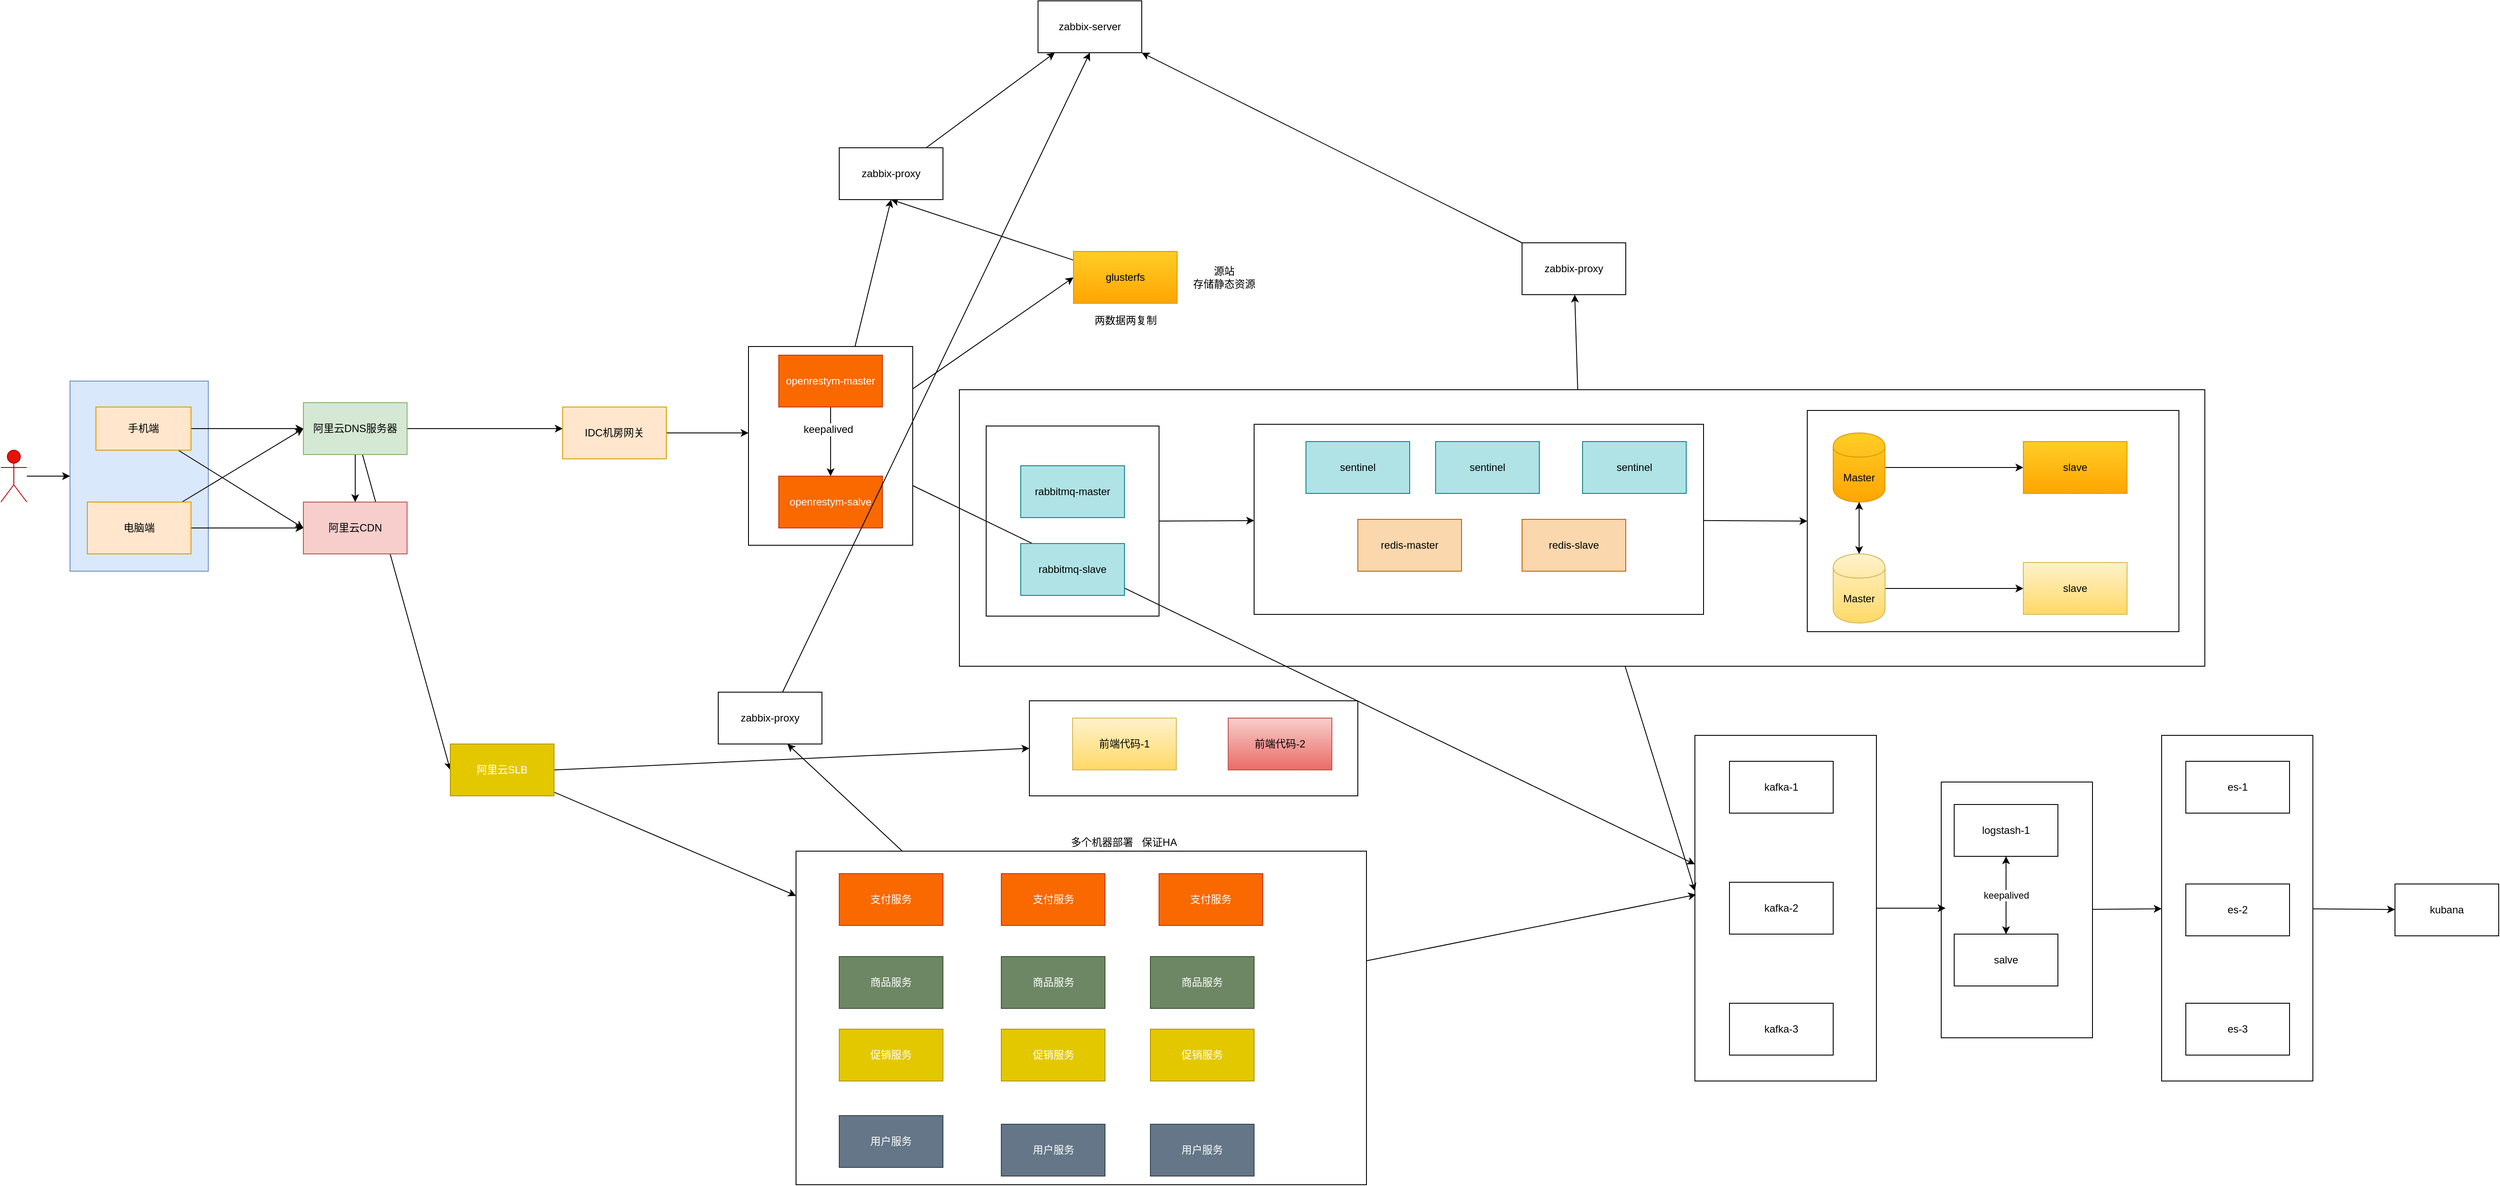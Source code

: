 <mxfile version="12.5.1" type="device"><diagram id="na8Ds6wNMGSctOOQPWCK" name="Page-1"><mxGraphModel dx="1108" dy="1490" grid="1" gridSize="10" guides="1" tooltips="1" connect="1" arrows="1" fold="1" page="1" pageScale="1" pageWidth="850" pageHeight="1100" math="0" shadow="0"><root><mxCell id="0"/><mxCell id="1" parent="0"/><mxCell id="6pcNHTKhZ_2o_TPxcqCO-252" value="" style="edgeStyle=none;rounded=0;orthogonalLoop=1;jettySize=auto;html=1;" parent="1" source="6pcNHTKhZ_2o_TPxcqCO-249" target="6pcNHTKhZ_2o_TPxcqCO-251" edge="1"><mxGeometry relative="1" as="geometry"/></mxCell><mxCell id="6pcNHTKhZ_2o_TPxcqCO-249" value="" style="rounded=0;whiteSpace=wrap;html=1;" parent="1" vertex="1"><mxGeometry x="2285" y="634" width="175" height="296" as="geometry"/></mxCell><mxCell id="6pcNHTKhZ_2o_TPxcqCO-257" style="edgeStyle=none;rounded=0;orthogonalLoop=1;jettySize=auto;html=1;" parent="1" source="6pcNHTKhZ_2o_TPxcqCO-251" target="6pcNHTKhZ_2o_TPxcqCO-256" edge="1"><mxGeometry relative="1" as="geometry"/></mxCell><mxCell id="6pcNHTKhZ_2o_TPxcqCO-251" value="" style="rounded=0;whiteSpace=wrap;html=1;" parent="1" vertex="1"><mxGeometry x="2540" y="580" width="175" height="400" as="geometry"/></mxCell><mxCell id="6pcNHTKhZ_2o_TPxcqCO-243" value="" style="edgeStyle=none;rounded=0;orthogonalLoop=1;jettySize=auto;html=1;" parent="1" source="6pcNHTKhZ_2o_TPxcqCO-238" edge="1"><mxGeometry relative="1" as="geometry"><mxPoint x="2290" y="780" as="targetPoint"/></mxGeometry></mxCell><mxCell id="6pcNHTKhZ_2o_TPxcqCO-238" value="" style="rounded=0;whiteSpace=wrap;html=1;" parent="1" vertex="1"><mxGeometry x="2000" y="580" width="210" height="400" as="geometry"/></mxCell><mxCell id="6pcNHTKhZ_2o_TPxcqCO-225" style="edgeStyle=none;rounded=0;orthogonalLoop=1;jettySize=auto;html=1;" parent="1" source="6pcNHTKhZ_2o_TPxcqCO-223" target="6pcNHTKhZ_2o_TPxcqCO-224" edge="1"><mxGeometry relative="1" as="geometry"/></mxCell><mxCell id="6pcNHTKhZ_2o_TPxcqCO-240" style="edgeStyle=none;rounded=0;orthogonalLoop=1;jettySize=auto;html=1;" parent="1" source="6pcNHTKhZ_2o_TPxcqCO-223" edge="1"><mxGeometry relative="1" as="geometry"><mxPoint x="2000" y="760" as="targetPoint"/></mxGeometry></mxCell><mxCell id="6pcNHTKhZ_2o_TPxcqCO-223" value="" style="rounded=0;whiteSpace=wrap;html=1;" parent="1" vertex="1"><mxGeometry x="1149" y="180" width="1441" height="320" as="geometry"/></mxCell><mxCell id="6pcNHTKhZ_2o_TPxcqCO-207" value="" style="rounded=0;whiteSpace=wrap;html=1;" parent="1" vertex="1"><mxGeometry x="2130" y="204" width="430" height="256" as="geometry"/></mxCell><mxCell id="6pcNHTKhZ_2o_TPxcqCO-173" value="" style="rounded=0;whiteSpace=wrap;html=1;fillColor=#dae8fc;strokeColor=#6c8ebf;" parent="1" vertex="1"><mxGeometry x="120" y="170" width="160" height="220" as="geometry"/></mxCell><mxCell id="6pcNHTKhZ_2o_TPxcqCO-220" style="edgeStyle=none;rounded=0;orthogonalLoop=1;jettySize=auto;html=1;exitX=1;exitY=0.5;exitDx=0;exitDy=0;" parent="1" source="6pcNHTKhZ_2o_TPxcqCO-159" target="6pcNHTKhZ_2o_TPxcqCO-212" edge="1"><mxGeometry relative="1" as="geometry"/></mxCell><mxCell id="6pcNHTKhZ_2o_TPxcqCO-159" value="" style="rounded=0;whiteSpace=wrap;html=1;" parent="1" vertex="1"><mxGeometry x="1180" y="222" width="200" height="220" as="geometry"/></mxCell><mxCell id="6pcNHTKhZ_2o_TPxcqCO-231" style="edgeStyle=none;rounded=0;orthogonalLoop=1;jettySize=auto;html=1;" parent="1" source="6pcNHTKhZ_2o_TPxcqCO-141" edge="1"><mxGeometry relative="1" as="geometry"><mxPoint x="950" y="590" as="targetPoint"/></mxGeometry></mxCell><mxCell id="6pcNHTKhZ_2o_TPxcqCO-239" style="edgeStyle=none;rounded=0;orthogonalLoop=1;jettySize=auto;html=1;entryX=0.006;entryY=0.461;entryDx=0;entryDy=0;entryPerimeter=0;" parent="1" source="6pcNHTKhZ_2o_TPxcqCO-141" target="6pcNHTKhZ_2o_TPxcqCO-238" edge="1"><mxGeometry relative="1" as="geometry"/></mxCell><mxCell id="6pcNHTKhZ_2o_TPxcqCO-141" value="" style="rounded=0;whiteSpace=wrap;html=1;" parent="1" vertex="1"><mxGeometry x="960" y="714" width="660" height="386" as="geometry"/></mxCell><mxCell id="6pcNHTKhZ_2o_TPxcqCO-135" value="" style="rounded=0;whiteSpace=wrap;html=1;" parent="1" vertex="1"><mxGeometry x="1230" y="540" width="380" height="110" as="geometry"/></mxCell><mxCell id="6pcNHTKhZ_2o_TPxcqCO-145" style="edgeStyle=none;rounded=0;orthogonalLoop=1;jettySize=auto;html=1;entryX=0;entryY=0.5;entryDx=0;entryDy=0;exitX=1;exitY=0.5;exitDx=0;exitDy=0;" parent="1" source="6pcNHTKhZ_2o_TPxcqCO-143" target="6pcNHTKhZ_2o_TPxcqCO-135" edge="1"><mxGeometry relative="1" as="geometry"/></mxCell><mxCell id="6pcNHTKhZ_2o_TPxcqCO-211" style="edgeStyle=none;rounded=0;orthogonalLoop=1;jettySize=auto;html=1;entryX=0;entryY=0.5;entryDx=0;entryDy=0;" parent="1" source="6pcNHTKhZ_2o_TPxcqCO-131" target="6pcNHTKhZ_2o_TPxcqCO-147" edge="1"><mxGeometry relative="1" as="geometry"/></mxCell><mxCell id="6pcNHTKhZ_2o_TPxcqCO-228" style="edgeStyle=none;rounded=0;orthogonalLoop=1;jettySize=auto;html=1;" parent="1" source="6pcNHTKhZ_2o_TPxcqCO-131" edge="1"><mxGeometry relative="1" as="geometry"><mxPoint x="1070" y="-40" as="targetPoint"/></mxGeometry></mxCell><mxCell id="6pcNHTKhZ_2o_TPxcqCO-241" style="edgeStyle=none;rounded=0;orthogonalLoop=1;jettySize=auto;html=1;" parent="1" source="6pcNHTKhZ_2o_TPxcqCO-131" target="6pcNHTKhZ_2o_TPxcqCO-238" edge="1"><mxGeometry relative="1" as="geometry"/></mxCell><mxCell id="6pcNHTKhZ_2o_TPxcqCO-131" value="" style="rounded=0;whiteSpace=wrap;html=1;" parent="1" vertex="1"><mxGeometry x="905" y="130" width="190" height="230" as="geometry"/></mxCell><mxCell id="6pcNHTKhZ_2o_TPxcqCO-113" value="" style="edgeStyle=none;rounded=0;orthogonalLoop=1;jettySize=auto;html=1;" parent="1" source="6pcNHTKhZ_2o_TPxcqCO-109" edge="1"><mxGeometry relative="1" as="geometry"><mxPoint x="120" y="280" as="targetPoint"/></mxGeometry></mxCell><mxCell id="6pcNHTKhZ_2o_TPxcqCO-109" value="Actor" style="shape=umlActor;verticalLabelPosition=bottom;labelBackgroundColor=#ffffff;verticalAlign=top;html=1;outlineConnect=0;fillColor=#e51400;strokeColor=#B20000;fontColor=#ffffff;" parent="1" vertex="1"><mxGeometry x="40" y="250" width="30" height="60" as="geometry"/></mxCell><mxCell id="6pcNHTKhZ_2o_TPxcqCO-118" style="edgeStyle=none;rounded=0;orthogonalLoop=1;jettySize=auto;html=1;entryX=0;entryY=0.5;entryDx=0;entryDy=0;" parent="1" source="6pcNHTKhZ_2o_TPxcqCO-114" target="6pcNHTKhZ_2o_TPxcqCO-117" edge="1"><mxGeometry relative="1" as="geometry"/></mxCell><mxCell id="6pcNHTKhZ_2o_TPxcqCO-121" style="edgeStyle=none;rounded=0;orthogonalLoop=1;jettySize=auto;html=1;entryX=0;entryY=0.5;entryDx=0;entryDy=0;" parent="1" source="6pcNHTKhZ_2o_TPxcqCO-114" target="6pcNHTKhZ_2o_TPxcqCO-120" edge="1"><mxGeometry relative="1" as="geometry"/></mxCell><mxCell id="6pcNHTKhZ_2o_TPxcqCO-114" value="手机端" style="rounded=0;whiteSpace=wrap;html=1;fillColor=#ffe6cc;strokeColor=#d79b00;" parent="1" vertex="1"><mxGeometry x="150" y="200" width="110" height="50" as="geometry"/></mxCell><mxCell id="6pcNHTKhZ_2o_TPxcqCO-119" style="edgeStyle=none;rounded=0;orthogonalLoop=1;jettySize=auto;html=1;entryX=0;entryY=0.5;entryDx=0;entryDy=0;" parent="1" source="6pcNHTKhZ_2o_TPxcqCO-115" target="6pcNHTKhZ_2o_TPxcqCO-117" edge="1"><mxGeometry relative="1" as="geometry"/></mxCell><mxCell id="6pcNHTKhZ_2o_TPxcqCO-122" style="edgeStyle=none;rounded=0;orthogonalLoop=1;jettySize=auto;html=1;entryX=0;entryY=0.5;entryDx=0;entryDy=0;" parent="1" source="6pcNHTKhZ_2o_TPxcqCO-115" target="6pcNHTKhZ_2o_TPxcqCO-120" edge="1"><mxGeometry relative="1" as="geometry"/></mxCell><mxCell id="6pcNHTKhZ_2o_TPxcqCO-115" value="电脑端" style="rounded=0;whiteSpace=wrap;html=1;fillColor=#ffe6cc;strokeColor=#d79b00;" parent="1" vertex="1"><mxGeometry x="140" y="310" width="120" height="60" as="geometry"/></mxCell><mxCell id="6pcNHTKhZ_2o_TPxcqCO-123" style="edgeStyle=none;rounded=0;orthogonalLoop=1;jettySize=auto;html=1;entryX=0.5;entryY=0;entryDx=0;entryDy=0;" parent="1" source="6pcNHTKhZ_2o_TPxcqCO-117" target="6pcNHTKhZ_2o_TPxcqCO-120" edge="1"><mxGeometry relative="1" as="geometry"/></mxCell><mxCell id="6pcNHTKhZ_2o_TPxcqCO-124" style="edgeStyle=none;rounded=0;orthogonalLoop=1;jettySize=auto;html=1;" parent="1" source="6pcNHTKhZ_2o_TPxcqCO-117" edge="1"><mxGeometry relative="1" as="geometry"><mxPoint x="690" y="225" as="targetPoint"/></mxGeometry></mxCell><mxCell id="6pcNHTKhZ_2o_TPxcqCO-210" style="edgeStyle=none;rounded=0;orthogonalLoop=1;jettySize=auto;html=1;entryX=0;entryY=0.5;entryDx=0;entryDy=0;" parent="1" source="6pcNHTKhZ_2o_TPxcqCO-117" target="6pcNHTKhZ_2o_TPxcqCO-143" edge="1"><mxGeometry relative="1" as="geometry"/></mxCell><mxCell id="6pcNHTKhZ_2o_TPxcqCO-117" value="阿里云DNS服务器" style="rounded=0;whiteSpace=wrap;html=1;fillColor=#d5e8d4;strokeColor=#82b366;" parent="1" vertex="1"><mxGeometry x="390" y="195" width="120" height="60" as="geometry"/></mxCell><mxCell id="6pcNHTKhZ_2o_TPxcqCO-120" value="阿里云CDN" style="rounded=0;whiteSpace=wrap;html=1;fillColor=#f8cecc;strokeColor=#b85450;" parent="1" vertex="1"><mxGeometry x="390" y="310" width="120" height="60" as="geometry"/></mxCell><mxCell id="6pcNHTKhZ_2o_TPxcqCO-132" style="edgeStyle=none;rounded=0;orthogonalLoop=1;jettySize=auto;html=1;entryX=0;entryY=0.435;entryDx=0;entryDy=0;entryPerimeter=0;" parent="1" source="6pcNHTKhZ_2o_TPxcqCO-125" target="6pcNHTKhZ_2o_TPxcqCO-131" edge="1"><mxGeometry relative="1" as="geometry"/></mxCell><mxCell id="6pcNHTKhZ_2o_TPxcqCO-125" value="IDC机房网关" style="rounded=0;whiteSpace=wrap;html=1;fillColor=#ffe6cc;strokeColor=#d79b00;" parent="1" vertex="1"><mxGeometry x="690" y="200" width="120" height="60" as="geometry"/></mxCell><mxCell id="6pcNHTKhZ_2o_TPxcqCO-129" value="" style="edgeStyle=none;rounded=0;orthogonalLoop=1;jettySize=auto;html=1;" parent="1" source="6pcNHTKhZ_2o_TPxcqCO-126" target="6pcNHTKhZ_2o_TPxcqCO-128" edge="1"><mxGeometry relative="1" as="geometry"/></mxCell><mxCell id="6pcNHTKhZ_2o_TPxcqCO-130" value="keepalived" style="text;html=1;align=center;verticalAlign=middle;resizable=0;points=[];;labelBackgroundColor=#ffffff;" parent="6pcNHTKhZ_2o_TPxcqCO-129" vertex="1" connectable="0"><mxGeometry x="-0.35" y="-3" relative="1" as="geometry"><mxPoint as="offset"/></mxGeometry></mxCell><mxCell id="6pcNHTKhZ_2o_TPxcqCO-126" value="openrestym-master" style="rounded=0;whiteSpace=wrap;html=1;fillColor=#fa6800;strokeColor=#C73500;fontColor=#ffffff;" parent="1" vertex="1"><mxGeometry x="940" y="140" width="120" height="60" as="geometry"/></mxCell><mxCell id="6pcNHTKhZ_2o_TPxcqCO-128" value="openrestym-salve" style="rounded=0;whiteSpace=wrap;html=1;fillColor=#fa6800;strokeColor=#C73500;fontColor=#ffffff;" parent="1" vertex="1"><mxGeometry x="940" y="280" width="120" height="60" as="geometry"/></mxCell><mxCell id="6pcNHTKhZ_2o_TPxcqCO-133" value="前端代码-1" style="rounded=0;whiteSpace=wrap;html=1;gradientColor=#ffd966;fillColor=#fff2cc;strokeColor=#d6b656;" parent="1" vertex="1"><mxGeometry x="1280" y="560" width="120" height="60" as="geometry"/></mxCell><mxCell id="6pcNHTKhZ_2o_TPxcqCO-134" value="前端代码-2&lt;br&gt;" style="rounded=0;whiteSpace=wrap;html=1;gradientColor=#ea6b66;fillColor=#f8cecc;strokeColor=#b85450;" parent="1" vertex="1"><mxGeometry x="1460" y="560" width="120" height="60" as="geometry"/></mxCell><mxCell id="6pcNHTKhZ_2o_TPxcqCO-136" value="支付服务" style="rounded=0;whiteSpace=wrap;html=1;fillColor=#fa6800;strokeColor=#C73500;fontColor=#ffffff;" parent="1" vertex="1"><mxGeometry x="1010" y="740" width="120" height="60" as="geometry"/></mxCell><mxCell id="6pcNHTKhZ_2o_TPxcqCO-137" value="用户服务" style="rounded=0;whiteSpace=wrap;html=1;fillColor=#647687;strokeColor=#314354;fontColor=#ffffff;" parent="1" vertex="1"><mxGeometry x="1010" y="1020" width="120" height="60" as="geometry"/></mxCell><mxCell id="6pcNHTKhZ_2o_TPxcqCO-138" value="商品服务" style="rounded=0;whiteSpace=wrap;html=1;fillColor=#6d8764;strokeColor=#3A5431;fontColor=#ffffff;" parent="1" vertex="1"><mxGeometry x="1010" y="836" width="120" height="60" as="geometry"/></mxCell><mxCell id="6pcNHTKhZ_2o_TPxcqCO-139" value="促销服务" style="rounded=0;whiteSpace=wrap;html=1;fillColor=#e3c800;strokeColor=#B09500;fontColor=#ffffff;" parent="1" vertex="1"><mxGeometry x="1010" y="920" width="120" height="60" as="geometry"/></mxCell><mxCell id="6pcNHTKhZ_2o_TPxcqCO-144" style="edgeStyle=none;rounded=0;orthogonalLoop=1;jettySize=auto;html=1;" parent="1" source="6pcNHTKhZ_2o_TPxcqCO-143" target="6pcNHTKhZ_2o_TPxcqCO-141" edge="1"><mxGeometry relative="1" as="geometry"/></mxCell><mxCell id="6pcNHTKhZ_2o_TPxcqCO-143" value="阿里云SLB" style="rounded=0;whiteSpace=wrap;html=1;fillColor=#e3c800;strokeColor=#B09500;fontColor=#ffffff;" parent="1" vertex="1"><mxGeometry x="560" y="590" width="120" height="60" as="geometry"/></mxCell><mxCell id="6pcNHTKhZ_2o_TPxcqCO-234" style="edgeStyle=none;rounded=0;orthogonalLoop=1;jettySize=auto;html=1;entryX=0.5;entryY=1;entryDx=0;entryDy=0;" parent="1" source="6pcNHTKhZ_2o_TPxcqCO-147" target="6pcNHTKhZ_2o_TPxcqCO-229" edge="1"><mxGeometry relative="1" as="geometry"/></mxCell><mxCell id="6pcNHTKhZ_2o_TPxcqCO-147" value="glusterfs" style="rounded=0;whiteSpace=wrap;html=1;gradientColor=#ffa500;fillColor=#ffcd28;strokeColor=#d79b00;" parent="1" vertex="1"><mxGeometry x="1281" y="20" width="120" height="60" as="geometry"/></mxCell><mxCell id="6pcNHTKhZ_2o_TPxcqCO-151" value="源站&lt;br&gt;存储静态资源&lt;br&gt;" style="text;html=1;align=center;verticalAlign=middle;resizable=0;points=[];;autosize=1;" parent="1" vertex="1"><mxGeometry x="1410" y="35" width="90" height="30" as="geometry"/></mxCell><mxCell id="6pcNHTKhZ_2o_TPxcqCO-161" value="rabbitmq-master" style="rounded=0;whiteSpace=wrap;html=1;fillColor=#b0e3e6;strokeColor=#0e8088;" parent="1" vertex="1"><mxGeometry x="1220" y="268" width="120" height="60" as="geometry"/></mxCell><mxCell id="6pcNHTKhZ_2o_TPxcqCO-162" value="rabbitmq-slave" style="rounded=0;whiteSpace=wrap;html=1;fillColor=#b0e3e6;strokeColor=#0e8088;" parent="1" vertex="1"><mxGeometry x="1220" y="358" width="120" height="60" as="geometry"/></mxCell><mxCell id="6pcNHTKhZ_2o_TPxcqCO-172" value="多个机器部署&amp;nbsp; &amp;nbsp;保证HA&lt;br&gt;" style="text;html=1;align=center;verticalAlign=middle;resizable=0;points=[];;autosize=1;" parent="1" vertex="1"><mxGeometry x="1269" y="694" width="140" height="20" as="geometry"/></mxCell><mxCell id="6pcNHTKhZ_2o_TPxcqCO-175" value="支付服务" style="rounded=0;whiteSpace=wrap;html=1;fillColor=#fa6800;strokeColor=#C73500;fontColor=#ffffff;" parent="1" vertex="1"><mxGeometry x="1197.5" y="740" width="120" height="60" as="geometry"/></mxCell><mxCell id="6pcNHTKhZ_2o_TPxcqCO-176" value="支付服务" style="rounded=0;whiteSpace=wrap;html=1;fillColor=#fa6800;strokeColor=#C73500;fontColor=#ffffff;" parent="1" vertex="1"><mxGeometry x="1380" y="740" width="120" height="60" as="geometry"/></mxCell><mxCell id="6pcNHTKhZ_2o_TPxcqCO-177" value="商品服务" style="rounded=0;whiteSpace=wrap;html=1;fillColor=#6d8764;strokeColor=#3A5431;fontColor=#ffffff;" parent="1" vertex="1"><mxGeometry x="1197.5" y="836" width="120" height="60" as="geometry"/></mxCell><mxCell id="6pcNHTKhZ_2o_TPxcqCO-178" value="商品服务" style="rounded=0;whiteSpace=wrap;html=1;fillColor=#6d8764;strokeColor=#3A5431;fontColor=#ffffff;" parent="1" vertex="1"><mxGeometry x="1370" y="836" width="120" height="60" as="geometry"/></mxCell><mxCell id="6pcNHTKhZ_2o_TPxcqCO-179" value="促销服务" style="rounded=0;whiteSpace=wrap;html=1;fillColor=#e3c800;strokeColor=#B09500;fontColor=#ffffff;" parent="1" vertex="1"><mxGeometry x="1197.5" y="920" width="120" height="60" as="geometry"/></mxCell><mxCell id="6pcNHTKhZ_2o_TPxcqCO-180" value="促销服务" style="rounded=0;whiteSpace=wrap;html=1;fillColor=#e3c800;strokeColor=#B09500;fontColor=#ffffff;" parent="1" vertex="1"><mxGeometry x="1370" y="920" width="120" height="60" as="geometry"/></mxCell><mxCell id="6pcNHTKhZ_2o_TPxcqCO-181" value="用户服务" style="rounded=0;whiteSpace=wrap;html=1;fillColor=#647687;strokeColor=#314354;fontColor=#ffffff;" parent="1" vertex="1"><mxGeometry x="1197.5" y="1030" width="120" height="60" as="geometry"/></mxCell><mxCell id="6pcNHTKhZ_2o_TPxcqCO-182" value="用户服务" style="rounded=0;whiteSpace=wrap;html=1;fillColor=#647687;strokeColor=#314354;fontColor=#ffffff;" parent="1" vertex="1"><mxGeometry x="1370" y="1030" width="120" height="60" as="geometry"/></mxCell><mxCell id="6pcNHTKhZ_2o_TPxcqCO-197" value="" style="edgeStyle=none;rounded=0;orthogonalLoop=1;jettySize=auto;html=1;" parent="1" source="6pcNHTKhZ_2o_TPxcqCO-190" target="6pcNHTKhZ_2o_TPxcqCO-192" edge="1"><mxGeometry relative="1" as="geometry"/></mxCell><mxCell id="6pcNHTKhZ_2o_TPxcqCO-204" style="edgeStyle=none;rounded=0;orthogonalLoop=1;jettySize=auto;html=1;entryX=0;entryY=0.5;entryDx=0;entryDy=0;" parent="1" source="6pcNHTKhZ_2o_TPxcqCO-190" target="6pcNHTKhZ_2o_TPxcqCO-201" edge="1"><mxGeometry relative="1" as="geometry"/></mxCell><mxCell id="6pcNHTKhZ_2o_TPxcqCO-190" value="Master" style="shape=cylinder;whiteSpace=wrap;html=1;boundedLbl=1;backgroundOutline=1;gradientColor=#ffa500;fillColor=#ffcd28;strokeColor=#d79b00;" parent="1" vertex="1"><mxGeometry x="2160" y="230" width="60" height="80" as="geometry"/></mxCell><mxCell id="6pcNHTKhZ_2o_TPxcqCO-201" value="slave" style="rounded=0;whiteSpace=wrap;html=1;gradientColor=#ffa500;fillColor=#ffcd28;strokeColor=#d79b00;" parent="1" vertex="1"><mxGeometry x="2380" y="240" width="120" height="60" as="geometry"/></mxCell><mxCell id="6pcNHTKhZ_2o_TPxcqCO-198" value="" style="edgeStyle=none;rounded=0;orthogonalLoop=1;jettySize=auto;html=1;" parent="1" source="6pcNHTKhZ_2o_TPxcqCO-192" target="6pcNHTKhZ_2o_TPxcqCO-190" edge="1"><mxGeometry relative="1" as="geometry"/></mxCell><mxCell id="6pcNHTKhZ_2o_TPxcqCO-206" style="edgeStyle=none;rounded=0;orthogonalLoop=1;jettySize=auto;html=1;entryX=0;entryY=0.5;entryDx=0;entryDy=0;" parent="1" source="6pcNHTKhZ_2o_TPxcqCO-192" target="6pcNHTKhZ_2o_TPxcqCO-199" edge="1"><mxGeometry relative="1" as="geometry"/></mxCell><mxCell id="6pcNHTKhZ_2o_TPxcqCO-192" value="Master" style="shape=cylinder;whiteSpace=wrap;html=1;boundedLbl=1;backgroundOutline=1;gradientColor=#ffd966;fillColor=#fff2cc;strokeColor=#d6b656;" parent="1" vertex="1"><mxGeometry x="2160" y="370" width="60" height="80" as="geometry"/></mxCell><mxCell id="6pcNHTKhZ_2o_TPxcqCO-199" value="slave" style="rounded=0;whiteSpace=wrap;html=1;gradientColor=#ffd966;fillColor=#fff2cc;strokeColor=#d6b656;" parent="1" vertex="1"><mxGeometry x="2380" y="380" width="120" height="60" as="geometry"/></mxCell><mxCell id="6pcNHTKhZ_2o_TPxcqCO-209" value="两数据两复制" style="text;html=1;align=center;verticalAlign=middle;resizable=0;points=[];;autosize=1;" parent="1" vertex="1"><mxGeometry x="1296" y="90" width="90" height="20" as="geometry"/></mxCell><mxCell id="6pcNHTKhZ_2o_TPxcqCO-221" style="edgeStyle=none;rounded=0;orthogonalLoop=1;jettySize=auto;html=1;entryX=0;entryY=0.5;entryDx=0;entryDy=0;" parent="1" source="6pcNHTKhZ_2o_TPxcqCO-212" target="6pcNHTKhZ_2o_TPxcqCO-207" edge="1"><mxGeometry relative="1" as="geometry"/></mxCell><mxCell id="6pcNHTKhZ_2o_TPxcqCO-212" value="" style="rounded=0;whiteSpace=wrap;html=1;" parent="1" vertex="1"><mxGeometry x="1490" y="220" width="520" height="220" as="geometry"/></mxCell><mxCell id="6pcNHTKhZ_2o_TPxcqCO-213" value="redis-master" style="rounded=0;whiteSpace=wrap;html=1;fillColor=#fad7ac;strokeColor=#b46504;" parent="1" vertex="1"><mxGeometry x="1610" y="330" width="120" height="60" as="geometry"/></mxCell><mxCell id="6pcNHTKhZ_2o_TPxcqCO-214" value="redis-slave" style="rounded=0;whiteSpace=wrap;html=1;fillColor=#fad7ac;strokeColor=#b46504;" parent="1" vertex="1"><mxGeometry x="1800" y="330" width="120" height="60" as="geometry"/></mxCell><mxCell id="6pcNHTKhZ_2o_TPxcqCO-215" value="sentinel" style="rounded=0;whiteSpace=wrap;html=1;fillColor=#b0e3e6;strokeColor=#0e8088;" parent="1" vertex="1"><mxGeometry x="1550" y="240" width="120" height="60" as="geometry"/></mxCell><mxCell id="6pcNHTKhZ_2o_TPxcqCO-216" value="sentinel" style="rounded=0;whiteSpace=wrap;html=1;fillColor=#b0e3e6;strokeColor=#0e8088;" parent="1" vertex="1"><mxGeometry x="1700" y="240" width="120" height="60" as="geometry"/></mxCell><mxCell id="6pcNHTKhZ_2o_TPxcqCO-217" value="sentinel" style="rounded=0;whiteSpace=wrap;html=1;fillColor=#b0e3e6;strokeColor=#0e8088;" parent="1" vertex="1"><mxGeometry x="1870" y="240" width="120" height="60" as="geometry"/></mxCell><mxCell id="6pcNHTKhZ_2o_TPxcqCO-222" value="zabbix-server&lt;br&gt;" style="rounded=0;whiteSpace=wrap;html=1;" parent="1" vertex="1"><mxGeometry x="1240" y="-270" width="120" height="60" as="geometry"/></mxCell><mxCell id="6pcNHTKhZ_2o_TPxcqCO-226" style="edgeStyle=none;rounded=0;orthogonalLoop=1;jettySize=auto;html=1;" parent="1" source="6pcNHTKhZ_2o_TPxcqCO-224" target="6pcNHTKhZ_2o_TPxcqCO-222" edge="1"><mxGeometry relative="1" as="geometry"/></mxCell><mxCell id="6pcNHTKhZ_2o_TPxcqCO-224" value="zabbix-proxy" style="rounded=0;whiteSpace=wrap;html=1;" parent="1" vertex="1"><mxGeometry x="1800" y="10" width="120" height="60" as="geometry"/></mxCell><mxCell id="6pcNHTKhZ_2o_TPxcqCO-230" style="edgeStyle=none;rounded=0;orthogonalLoop=1;jettySize=auto;html=1;" parent="1" source="6pcNHTKhZ_2o_TPxcqCO-229" target="6pcNHTKhZ_2o_TPxcqCO-222" edge="1"><mxGeometry relative="1" as="geometry"/></mxCell><mxCell id="6pcNHTKhZ_2o_TPxcqCO-229" value="zabbix-proxy&lt;br&gt;" style="rounded=0;whiteSpace=wrap;html=1;" parent="1" vertex="1"><mxGeometry x="1010" y="-100" width="120" height="60" as="geometry"/></mxCell><mxCell id="6pcNHTKhZ_2o_TPxcqCO-233" style="edgeStyle=none;rounded=0;orthogonalLoop=1;jettySize=auto;html=1;entryX=0.5;entryY=1;entryDx=0;entryDy=0;" parent="1" source="6pcNHTKhZ_2o_TPxcqCO-232" target="6pcNHTKhZ_2o_TPxcqCO-222" edge="1"><mxGeometry relative="1" as="geometry"/></mxCell><mxCell id="6pcNHTKhZ_2o_TPxcqCO-232" value="zabbix-proxy" style="rounded=0;whiteSpace=wrap;html=1;" parent="1" vertex="1"><mxGeometry x="870" y="530" width="120" height="60" as="geometry"/></mxCell><mxCell id="6pcNHTKhZ_2o_TPxcqCO-235" value="kafka-1" style="rounded=0;whiteSpace=wrap;html=1;" parent="1" vertex="1"><mxGeometry x="2040" y="610" width="120" height="60" as="geometry"/></mxCell><mxCell id="6pcNHTKhZ_2o_TPxcqCO-236" value="kafka-2" style="rounded=0;whiteSpace=wrap;html=1;" parent="1" vertex="1"><mxGeometry x="2040" y="750" width="120" height="60" as="geometry"/></mxCell><mxCell id="6pcNHTKhZ_2o_TPxcqCO-237" value="kafka-3" style="rounded=0;whiteSpace=wrap;html=1;" parent="1" vertex="1"><mxGeometry x="2040" y="890" width="120" height="60" as="geometry"/></mxCell><mxCell id="6pcNHTKhZ_2o_TPxcqCO-247" style="edgeStyle=none;rounded=0;orthogonalLoop=1;jettySize=auto;html=1;" parent="1" source="6pcNHTKhZ_2o_TPxcqCO-245" target="6pcNHTKhZ_2o_TPxcqCO-246" edge="1"><mxGeometry relative="1" as="geometry"/></mxCell><mxCell id="6pcNHTKhZ_2o_TPxcqCO-245" value="logstash-1" style="rounded=0;whiteSpace=wrap;html=1;" parent="1" vertex="1"><mxGeometry x="2300" y="660" width="120" height="60" as="geometry"/></mxCell><mxCell id="6pcNHTKhZ_2o_TPxcqCO-248" value="keepalived" style="edgeStyle=none;rounded=0;orthogonalLoop=1;jettySize=auto;html=1;" parent="1" source="6pcNHTKhZ_2o_TPxcqCO-246" target="6pcNHTKhZ_2o_TPxcqCO-245" edge="1"><mxGeometry relative="1" as="geometry"/></mxCell><mxCell id="6pcNHTKhZ_2o_TPxcqCO-246" value="salve" style="rounded=0;whiteSpace=wrap;html=1;" parent="1" vertex="1"><mxGeometry x="2300" y="810" width="120" height="60" as="geometry"/></mxCell><mxCell id="6pcNHTKhZ_2o_TPxcqCO-250" style="edgeStyle=none;rounded=0;orthogonalLoop=1;jettySize=auto;html=1;exitX=1;exitY=1;exitDx=0;exitDy=0;" parent="1" source="6pcNHTKhZ_2o_TPxcqCO-249" target="6pcNHTKhZ_2o_TPxcqCO-249" edge="1"><mxGeometry relative="1" as="geometry"/></mxCell><mxCell id="6pcNHTKhZ_2o_TPxcqCO-253" value="es-1" style="rounded=0;whiteSpace=wrap;html=1;" parent="1" vertex="1"><mxGeometry x="2568" y="610" width="120" height="60" as="geometry"/></mxCell><mxCell id="6pcNHTKhZ_2o_TPxcqCO-254" value="es-2" style="rounded=0;whiteSpace=wrap;html=1;" parent="1" vertex="1"><mxGeometry x="2568" y="752" width="120" height="60" as="geometry"/></mxCell><mxCell id="6pcNHTKhZ_2o_TPxcqCO-255" value="es-3" style="rounded=0;whiteSpace=wrap;html=1;" parent="1" vertex="1"><mxGeometry x="2568" y="890" width="120" height="60" as="geometry"/></mxCell><mxCell id="6pcNHTKhZ_2o_TPxcqCO-256" value="kubana" style="rounded=0;whiteSpace=wrap;html=1;" parent="1" vertex="1"><mxGeometry x="2810" y="752" width="120" height="60" as="geometry"/></mxCell></root></mxGraphModel></diagram></mxfile>